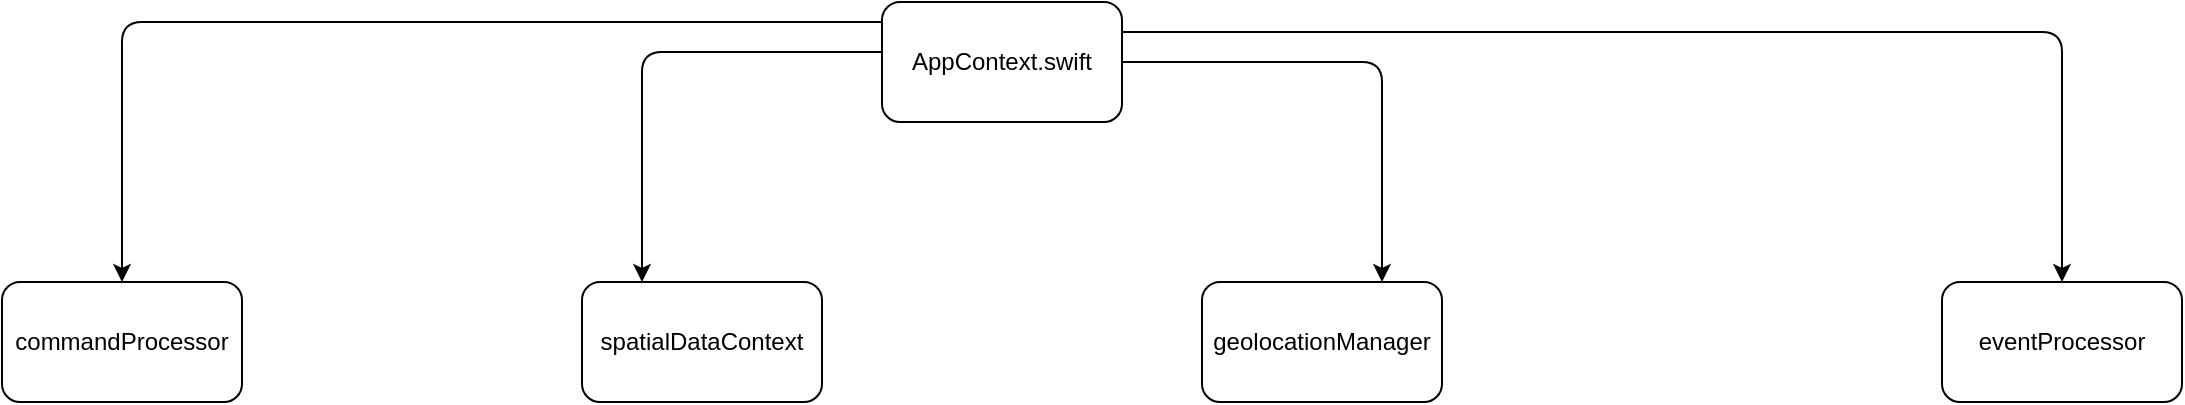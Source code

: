 <mxfile version="14.8.0" type="github">
  <diagram id="Z6FLblsqwEbZB8-MIEmX" name="Page-1">
    <mxGraphModel dx="1426" dy="797" grid="1" gridSize="10" guides="1" tooltips="1" connect="1" arrows="1" fold="1" page="1" pageScale="1" pageWidth="850" pageHeight="1100" math="0" shadow="0">
      <root>
        <mxCell id="0" />
        <mxCell id="1" parent="0" />
        <mxCell id="WztenFOhFq88HhkXIFKB-1" value="AppContext.swift" style="rounded=1;whiteSpace=wrap;html=1;" parent="1" vertex="1">
          <mxGeometry x="730" y="30" width="120" height="60" as="geometry" />
        </mxCell>
        <mxCell id="WztenFOhFq88HhkXIFKB-3" value="spatialDataContext" style="rounded=1;whiteSpace=wrap;html=1;" parent="1" vertex="1">
          <mxGeometry x="580" y="170" width="120" height="60" as="geometry" />
        </mxCell>
        <mxCell id="WztenFOhFq88HhkXIFKB-7" value="commandProcessor" style="rounded=1;whiteSpace=wrap;html=1;" parent="1" vertex="1">
          <mxGeometry x="290" y="170" width="120" height="60" as="geometry" />
        </mxCell>
        <mxCell id="WztenFOhFq88HhkXIFKB-8" value="geolocationManager" style="rounded=1;whiteSpace=wrap;html=1;" parent="1" vertex="1">
          <mxGeometry x="890" y="170" width="120" height="60" as="geometry" />
        </mxCell>
        <mxCell id="WztenFOhFq88HhkXIFKB-12" value="eventProcessor" style="rounded=1;whiteSpace=wrap;html=1;" parent="1" vertex="1">
          <mxGeometry x="1260" y="170" width="120" height="60" as="geometry" />
        </mxCell>
        <mxCell id="PzKoGRXP7hkJuMD49_y3-2" value="" style="endArrow=classic;html=1;entryX=0.25;entryY=0;entryDx=0;entryDy=0;" edge="1" parent="1" target="WztenFOhFq88HhkXIFKB-3">
          <mxGeometry width="50" height="50" relative="1" as="geometry">
            <mxPoint x="730" y="55" as="sourcePoint" />
            <mxPoint x="509.226" y="180" as="targetPoint" />
            <Array as="points">
              <mxPoint x="610" y="55" />
            </Array>
          </mxGeometry>
        </mxCell>
        <mxCell id="PzKoGRXP7hkJuMD49_y3-3" value="" style="endArrow=classic;html=1;exitX=1;exitY=0.25;exitDx=0;exitDy=0;" edge="1" parent="1" source="WztenFOhFq88HhkXIFKB-1" target="WztenFOhFq88HhkXIFKB-12">
          <mxGeometry width="50" height="50" relative="1" as="geometry">
            <mxPoint x="990" y="430" as="sourcePoint" />
            <mxPoint x="1110" y="50" as="targetPoint" />
            <Array as="points">
              <mxPoint x="1102" y="45" />
              <mxPoint x="1320" y="45" />
            </Array>
          </mxGeometry>
        </mxCell>
        <mxCell id="PzKoGRXP7hkJuMD49_y3-4" value="" style="endArrow=classic;html=1;exitX=1;exitY=0.5;exitDx=0;exitDy=0;entryX=0.75;entryY=0;entryDx=0;entryDy=0;" edge="1" parent="1" source="WztenFOhFq88HhkXIFKB-1" target="WztenFOhFq88HhkXIFKB-8">
          <mxGeometry width="50" height="50" relative="1" as="geometry">
            <mxPoint x="990" y="430" as="sourcePoint" />
            <mxPoint x="1040" y="110" as="targetPoint" />
            <Array as="points">
              <mxPoint x="980" y="60" />
            </Array>
          </mxGeometry>
        </mxCell>
        <mxCell id="PzKoGRXP7hkJuMD49_y3-5" value="" style="endArrow=classic;html=1;entryX=0.5;entryY=0;entryDx=0;entryDy=0;" edge="1" parent="1" target="WztenFOhFq88HhkXIFKB-7">
          <mxGeometry width="50" height="50" relative="1" as="geometry">
            <mxPoint x="730" y="40" as="sourcePoint" />
            <mxPoint x="610" y="155" as="targetPoint" />
            <Array as="points">
              <mxPoint x="350" y="40" />
            </Array>
          </mxGeometry>
        </mxCell>
      </root>
    </mxGraphModel>
  </diagram>
</mxfile>
